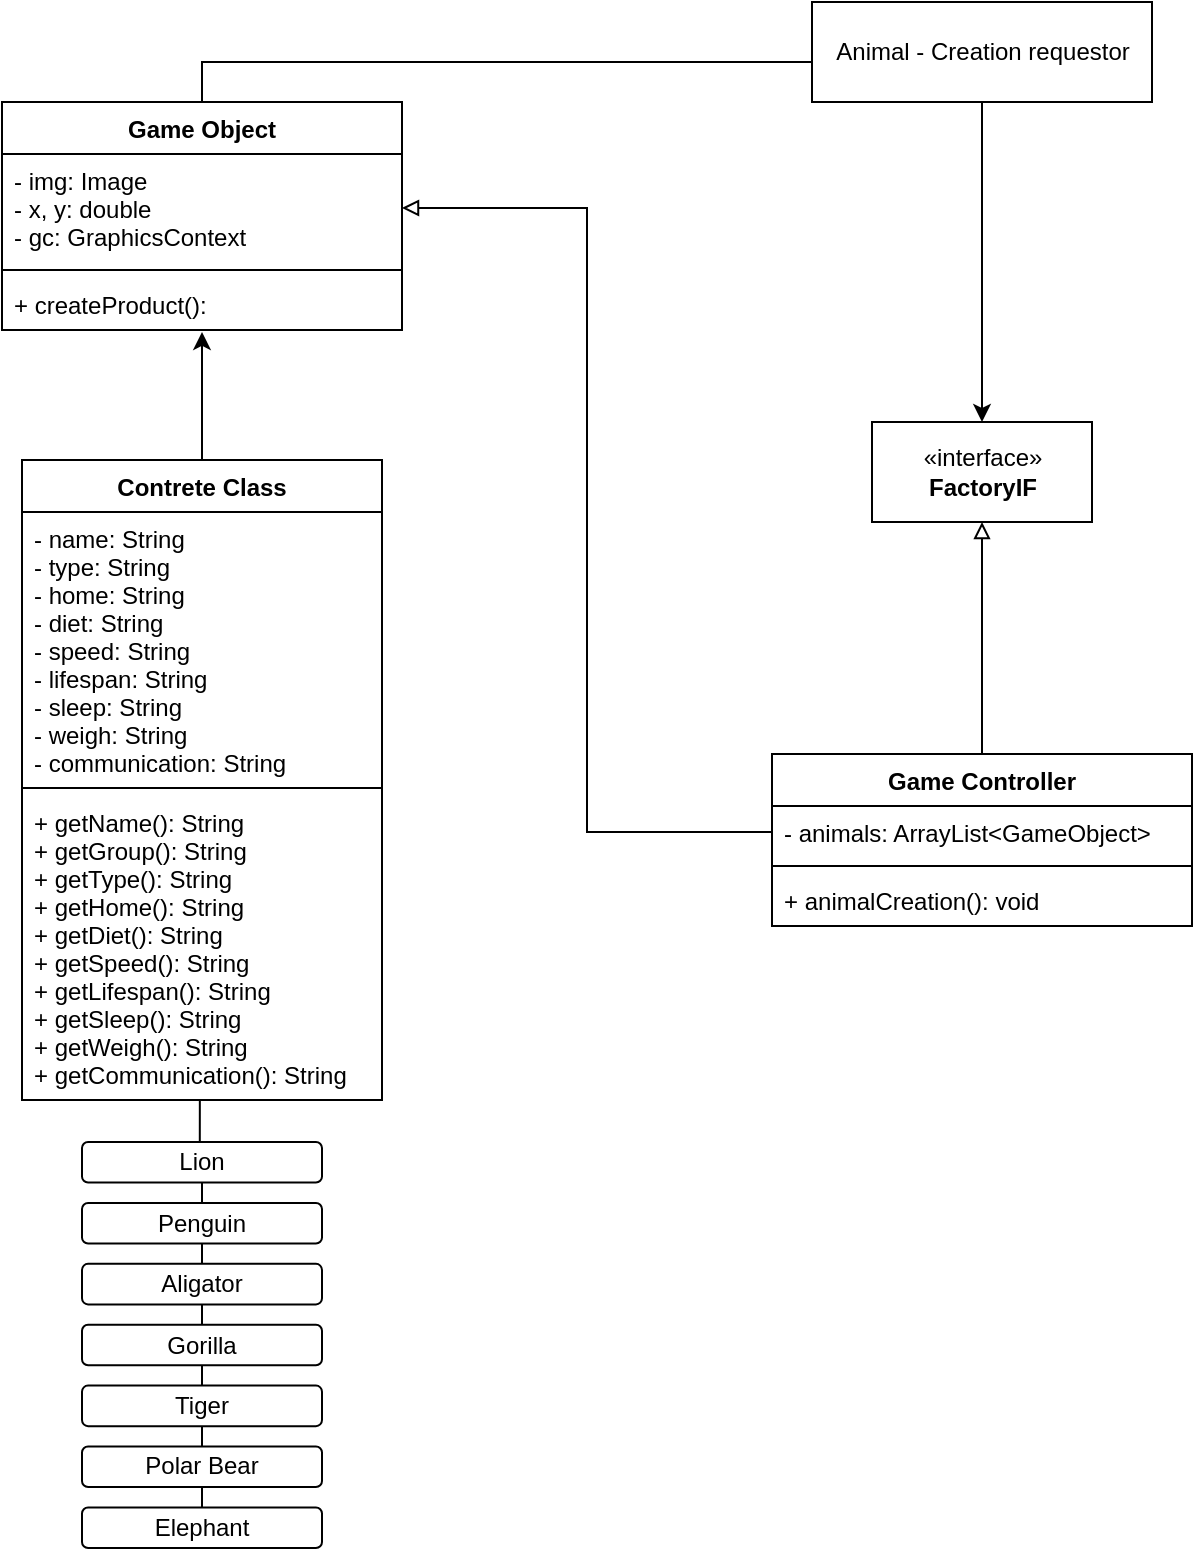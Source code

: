 <mxfile version="13.6.2" type="github"><diagram id="6GCtNBI16XcuMF3wRSSy" name="Page-1"><mxGraphModel dx="418" dy="621" grid="1" gridSize="10" guides="1" tooltips="1" connect="1" arrows="1" fold="1" page="1" pageScale="1" pageWidth="827" pageHeight="1169" math="0" shadow="0"><root><mxCell id="0"/><mxCell id="1" parent="0"/><mxCell id="yxQDYlW3dhvCMzqK2YeY-5" value="«interface»&lt;br&gt;&lt;b&gt;FactoryIF&lt;/b&gt;" style="html=1;" vertex="1" parent="1"><mxGeometry x="520" y="350" width="110" height="50" as="geometry"/></mxCell><mxCell id="yxQDYlW3dhvCMzqK2YeY-29" style="edgeStyle=orthogonalEdgeStyle;rounded=0;orthogonalLoop=1;jettySize=auto;html=1;exitX=0.5;exitY=0;exitDx=0;exitDy=0;entryX=0.5;entryY=0;entryDx=0;entryDy=0;" edge="1" parent="1" source="yxQDYlW3dhvCMzqK2YeY-12" target="yxQDYlW3dhvCMzqK2YeY-5"><mxGeometry relative="1" as="geometry"><mxPoint x="630" y="310" as="targetPoint"/></mxGeometry></mxCell><mxCell id="yxQDYlW3dhvCMzqK2YeY-30" style="edgeStyle=orthogonalEdgeStyle;rounded=0;orthogonalLoop=1;jettySize=auto;html=1;exitX=0.5;exitY=0;exitDx=0;exitDy=0;entryX=0.5;entryY=1;entryDx=0;entryDy=0;endArrow=block;endFill=0;" edge="1" parent="1" source="yxQDYlW3dhvCMzqK2YeY-24" target="yxQDYlW3dhvCMzqK2YeY-5"><mxGeometry relative="1" as="geometry"/></mxCell><mxCell id="yxQDYlW3dhvCMzqK2YeY-33" style="edgeStyle=orthogonalEdgeStyle;rounded=0;orthogonalLoop=1;jettySize=auto;html=1;exitX=0;exitY=0.5;exitDx=0;exitDy=0;entryX=1;entryY=0.5;entryDx=0;entryDy=0;endArrow=block;endFill=0;" edge="1" parent="1" source="yxQDYlW3dhvCMzqK2YeY-25" target="yxQDYlW3dhvCMzqK2YeY-13"><mxGeometry relative="1" as="geometry"/></mxCell><mxCell id="yxQDYlW3dhvCMzqK2YeY-34" value="" style="group" vertex="1" connectable="0" parent="1"><mxGeometry x="95" y="409" width="180" height="300" as="geometry"/></mxCell><mxCell id="yxQDYlW3dhvCMzqK2YeY-6" value="Contrete Class" style="swimlane;fontStyle=1;align=center;verticalAlign=top;childLayout=stackLayout;horizontal=1;startSize=26;horizontalStack=0;resizeParent=1;resizeParentMax=0;resizeLast=0;collapsible=1;marginBottom=0;" vertex="1" parent="yxQDYlW3dhvCMzqK2YeY-34"><mxGeometry y="-40" width="180" height="320" as="geometry"/></mxCell><mxCell id="yxQDYlW3dhvCMzqK2YeY-7" value="- name: String&#10;- type: String&#10;- home: String&#10;- diet: String&#10;- speed: String&#10;- lifespan: String&#10;- sleep: String&#10;- weigh: String&#10;- communication: String" style="text;strokeColor=none;fillColor=none;align=left;verticalAlign=top;spacingLeft=4;spacingRight=4;overflow=hidden;rotatable=0;points=[[0,0.5],[1,0.5]];portConstraint=eastwest;" vertex="1" parent="yxQDYlW3dhvCMzqK2YeY-6"><mxGeometry y="26" width="180" height="134" as="geometry"/></mxCell><mxCell id="yxQDYlW3dhvCMzqK2YeY-8" value="" style="line;strokeWidth=1;fillColor=none;align=left;verticalAlign=middle;spacingTop=-1;spacingLeft=3;spacingRight=3;rotatable=0;labelPosition=right;points=[];portConstraint=eastwest;" vertex="1" parent="yxQDYlW3dhvCMzqK2YeY-6"><mxGeometry y="160" width="180" height="8" as="geometry"/></mxCell><mxCell id="yxQDYlW3dhvCMzqK2YeY-9" value="+ getName(): String&#10;+ getGroup(): String&#10;+ getType(): String&#10;+ getHome(): String&#10;+ getDiet(): String&#10;+ getSpeed(): String&#10;+ getLifespan(): String&#10;+ getSleep(): String&#10;+ getWeigh(): String&#10;+ getCommunication(): String" style="text;strokeColor=none;fillColor=none;align=left;verticalAlign=top;spacingLeft=4;spacingRight=4;overflow=hidden;rotatable=0;points=[[0,0.5],[1,0.5]];portConstraint=eastwest;" vertex="1" parent="yxQDYlW3dhvCMzqK2YeY-6"><mxGeometry y="168" width="180" height="152" as="geometry"/></mxCell><mxCell id="yxQDYlW3dhvCMzqK2YeY-43" value="" style="group" vertex="1" connectable="0" parent="1"><mxGeometry x="125" y="710" width="120" height="203" as="geometry"/></mxCell><mxCell id="yxQDYlW3dhvCMzqK2YeY-10" value="Lion" style="rounded=1;whiteSpace=wrap;html=1;" vertex="1" parent="yxQDYlW3dhvCMzqK2YeY-43"><mxGeometry width="120" height="20.3" as="geometry"/></mxCell><mxCell id="yxQDYlW3dhvCMzqK2YeY-16" value="Penguin" style="rounded=1;whiteSpace=wrap;html=1;" vertex="1" parent="yxQDYlW3dhvCMzqK2YeY-43"><mxGeometry y="30.45" width="120" height="20.3" as="geometry"/></mxCell><mxCell id="yxQDYlW3dhvCMzqK2YeY-19" value="Aligator" style="rounded=1;whiteSpace=wrap;html=1;" vertex="1" parent="yxQDYlW3dhvCMzqK2YeY-43"><mxGeometry y="60.9" width="120" height="20.3" as="geometry"/></mxCell><mxCell id="yxQDYlW3dhvCMzqK2YeY-20" value="Gorilla" style="rounded=1;whiteSpace=wrap;html=1;" vertex="1" parent="yxQDYlW3dhvCMzqK2YeY-43"><mxGeometry y="91.35" width="120" height="20.3" as="geometry"/></mxCell><mxCell id="yxQDYlW3dhvCMzqK2YeY-18" value="Tiger" style="rounded=1;whiteSpace=wrap;html=1;" vertex="1" parent="yxQDYlW3dhvCMzqK2YeY-43"><mxGeometry y="121.8" width="120" height="20.3" as="geometry"/></mxCell><mxCell id="yxQDYlW3dhvCMzqK2YeY-17" value="Polar Bear" style="rounded=1;whiteSpace=wrap;html=1;" vertex="1" parent="yxQDYlW3dhvCMzqK2YeY-43"><mxGeometry y="152.25" width="120" height="20.3" as="geometry"/></mxCell><mxCell id="yxQDYlW3dhvCMzqK2YeY-23" value="Elephant" style="rounded=1;whiteSpace=wrap;html=1;" vertex="1" parent="yxQDYlW3dhvCMzqK2YeY-43"><mxGeometry y="182.7" width="120" height="20.3" as="geometry"/></mxCell><mxCell id="yxQDYlW3dhvCMzqK2YeY-37" style="edgeStyle=orthogonalEdgeStyle;rounded=0;orthogonalLoop=1;jettySize=auto;html=1;exitX=0.5;exitY=0;exitDx=0;exitDy=0;entryX=0.5;entryY=1;entryDx=0;entryDy=0;endArrow=none;endFill=0;" edge="1" parent="yxQDYlW3dhvCMzqK2YeY-43" source="yxQDYlW3dhvCMzqK2YeY-16" target="yxQDYlW3dhvCMzqK2YeY-10"><mxGeometry relative="1" as="geometry"/></mxCell><mxCell id="yxQDYlW3dhvCMzqK2YeY-38" style="edgeStyle=orthogonalEdgeStyle;rounded=0;orthogonalLoop=1;jettySize=auto;html=1;exitX=0.5;exitY=0;exitDx=0;exitDy=0;entryX=0.5;entryY=1;entryDx=0;entryDy=0;endArrow=none;endFill=0;" edge="1" parent="yxQDYlW3dhvCMzqK2YeY-43" source="yxQDYlW3dhvCMzqK2YeY-19" target="yxQDYlW3dhvCMzqK2YeY-16"><mxGeometry relative="1" as="geometry"/></mxCell><mxCell id="yxQDYlW3dhvCMzqK2YeY-39" style="edgeStyle=orthogonalEdgeStyle;rounded=0;orthogonalLoop=1;jettySize=auto;html=1;exitX=0.5;exitY=0;exitDx=0;exitDy=0;entryX=0.5;entryY=1;entryDx=0;entryDy=0;endArrow=none;endFill=0;" edge="1" parent="yxQDYlW3dhvCMzqK2YeY-43" source="yxQDYlW3dhvCMzqK2YeY-20" target="yxQDYlW3dhvCMzqK2YeY-19"><mxGeometry relative="1" as="geometry"/></mxCell><mxCell id="yxQDYlW3dhvCMzqK2YeY-40" style="edgeStyle=orthogonalEdgeStyle;rounded=0;orthogonalLoop=1;jettySize=auto;html=1;exitX=0.5;exitY=0;exitDx=0;exitDy=0;entryX=0.5;entryY=1;entryDx=0;entryDy=0;endArrow=none;endFill=0;" edge="1" parent="yxQDYlW3dhvCMzqK2YeY-43" source="yxQDYlW3dhvCMzqK2YeY-18" target="yxQDYlW3dhvCMzqK2YeY-20"><mxGeometry relative="1" as="geometry"/></mxCell><mxCell id="yxQDYlW3dhvCMzqK2YeY-41" style="edgeStyle=orthogonalEdgeStyle;rounded=0;orthogonalLoop=1;jettySize=auto;html=1;exitX=0.5;exitY=0;exitDx=0;exitDy=0;entryX=0.5;entryY=1;entryDx=0;entryDy=0;endArrow=none;endFill=0;" edge="1" parent="yxQDYlW3dhvCMzqK2YeY-43" source="yxQDYlW3dhvCMzqK2YeY-17" target="yxQDYlW3dhvCMzqK2YeY-18"><mxGeometry relative="1" as="geometry"/></mxCell><mxCell id="yxQDYlW3dhvCMzqK2YeY-42" style="edgeStyle=orthogonalEdgeStyle;rounded=0;orthogonalLoop=1;jettySize=auto;html=1;exitX=0.5;exitY=0;exitDx=0;exitDy=0;entryX=0.5;entryY=1;entryDx=0;entryDy=0;endArrow=none;endFill=0;" edge="1" parent="yxQDYlW3dhvCMzqK2YeY-43" source="yxQDYlW3dhvCMzqK2YeY-23" target="yxQDYlW3dhvCMzqK2YeY-17"><mxGeometry relative="1" as="geometry"/></mxCell><mxCell id="yxQDYlW3dhvCMzqK2YeY-46" style="edgeStyle=orthogonalEdgeStyle;rounded=0;orthogonalLoop=1;jettySize=auto;html=1;exitX=0.5;exitY=0;exitDx=0;exitDy=0;entryX=0.494;entryY=1;entryDx=0;entryDy=0;entryPerimeter=0;endArrow=none;endFill=0;" edge="1" parent="1" source="yxQDYlW3dhvCMzqK2YeY-10" target="yxQDYlW3dhvCMzqK2YeY-9"><mxGeometry relative="1" as="geometry"/></mxCell><mxCell id="yxQDYlW3dhvCMzqK2YeY-12" value="Game Object" style="swimlane;fontStyle=1;align=center;verticalAlign=top;childLayout=stackLayout;horizontal=1;startSize=26;horizontalStack=0;resizeParent=1;resizeParentMax=0;resizeLast=0;collapsible=1;marginBottom=0;" vertex="1" parent="1"><mxGeometry x="85" y="190" width="200" height="114" as="geometry"/></mxCell><mxCell id="yxQDYlW3dhvCMzqK2YeY-13" value="- img: Image&#10;- x, y: double&#10;- gc: GraphicsContext" style="text;strokeColor=none;fillColor=none;align=left;verticalAlign=top;spacingLeft=4;spacingRight=4;overflow=hidden;rotatable=0;points=[[0,0.5],[1,0.5]];portConstraint=eastwest;" vertex="1" parent="yxQDYlW3dhvCMzqK2YeY-12"><mxGeometry y="26" width="200" height="54" as="geometry"/></mxCell><mxCell id="yxQDYlW3dhvCMzqK2YeY-14" value="" style="line;strokeWidth=1;fillColor=none;align=left;verticalAlign=middle;spacingTop=-1;spacingLeft=3;spacingRight=3;rotatable=0;labelPosition=right;points=[];portConstraint=eastwest;" vertex="1" parent="yxQDYlW3dhvCMzqK2YeY-12"><mxGeometry y="80" width="200" height="8" as="geometry"/></mxCell><mxCell id="yxQDYlW3dhvCMzqK2YeY-15" value="+ createProduct():" style="text;strokeColor=none;fillColor=none;align=left;verticalAlign=top;spacingLeft=4;spacingRight=4;overflow=hidden;rotatable=0;points=[[0,0.5],[1,0.5]];portConstraint=eastwest;" vertex="1" parent="yxQDYlW3dhvCMzqK2YeY-12"><mxGeometry y="88" width="200" height="26" as="geometry"/></mxCell><mxCell id="yxQDYlW3dhvCMzqK2YeY-48" style="edgeStyle=orthogonalEdgeStyle;rounded=0;orthogonalLoop=1;jettySize=auto;html=1;exitX=0.5;exitY=0;exitDx=0;exitDy=0;entryX=0.5;entryY=1.038;entryDx=0;entryDy=0;entryPerimeter=0;endArrow=classic;endFill=1;" edge="1" parent="1" source="yxQDYlW3dhvCMzqK2YeY-6" target="yxQDYlW3dhvCMzqK2YeY-15"><mxGeometry relative="1" as="geometry"/></mxCell><mxCell id="yxQDYlW3dhvCMzqK2YeY-24" value="Game Controller" style="swimlane;fontStyle=1;align=center;verticalAlign=top;childLayout=stackLayout;horizontal=1;startSize=26;horizontalStack=0;resizeParent=1;resizeParentMax=0;resizeLast=0;collapsible=1;marginBottom=0;" vertex="1" parent="1"><mxGeometry x="470" y="516" width="210" height="86" as="geometry"/></mxCell><mxCell id="yxQDYlW3dhvCMzqK2YeY-25" value="- animals: ArrayList&lt;GameObject&gt;" style="text;strokeColor=none;fillColor=none;align=left;verticalAlign=top;spacingLeft=4;spacingRight=4;overflow=hidden;rotatable=0;points=[[0,0.5],[1,0.5]];portConstraint=eastwest;" vertex="1" parent="yxQDYlW3dhvCMzqK2YeY-24"><mxGeometry y="26" width="210" height="26" as="geometry"/></mxCell><mxCell id="yxQDYlW3dhvCMzqK2YeY-26" value="" style="line;strokeWidth=1;fillColor=none;align=left;verticalAlign=middle;spacingTop=-1;spacingLeft=3;spacingRight=3;rotatable=0;labelPosition=right;points=[];portConstraint=eastwest;" vertex="1" parent="yxQDYlW3dhvCMzqK2YeY-24"><mxGeometry y="52" width="210" height="8" as="geometry"/></mxCell><mxCell id="yxQDYlW3dhvCMzqK2YeY-27" value="+ animalCreation(): void" style="text;strokeColor=none;fillColor=none;align=left;verticalAlign=top;spacingLeft=4;spacingRight=4;overflow=hidden;rotatable=0;points=[[0,0.5],[1,0.5]];portConstraint=eastwest;" vertex="1" parent="yxQDYlW3dhvCMzqK2YeY-24"><mxGeometry y="60" width="210" height="26" as="geometry"/></mxCell><mxCell id="yxQDYlW3dhvCMzqK2YeY-49" value="Animal - Creation requestor" style="html=1;" vertex="1" parent="1"><mxGeometry x="490" y="140" width="170" height="50" as="geometry"/></mxCell></root></mxGraphModel></diagram></mxfile>